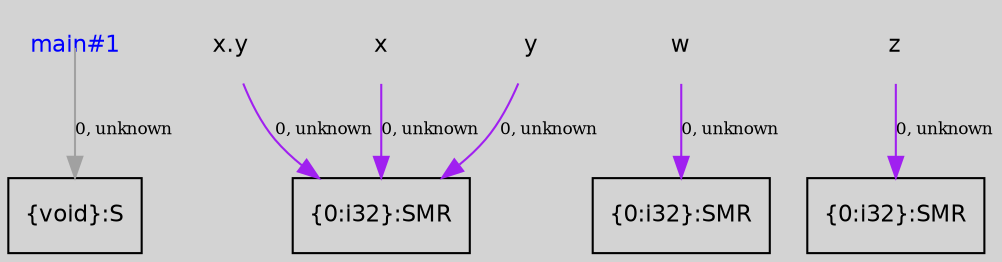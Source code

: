 digraph unnamed {
	graph [center=true, ratio=true, bgcolor=lightgray, fontname=Helvetica];
	node  [fontname=Helvetica, fontsize=11];

	Node0x3641690 [shape=record,label="{\{void\}:S}"];
	Node0x3641740 [shape=record,label="{\{0:i32\}:SMR}"];
	Node0x36413e0 [shape=record,label="{\{0:i32\}:SMR}"];
	Node0x3644360 [shape=record,label="{\{0:i32\}:SMR}"];
	Node0x3630438[ shape=plaintext, label ="z"];
	Node0x3630438 -> Node0x3644360[arrowtail=tee,label="0, unknown",fontsize=8,color=purple];
	Node0x3630828[ shape=plaintext, label ="x.y"];
	Node0x3630828 -> Node0x3641740[arrowtail=tee,label="0, unknown",fontsize=8,color=purple];
	Node0x36302a8[ shape=plaintext, label ="x"];
	Node0x36302a8 -> Node0x3641740[arrowtail=tee,label="0, unknown",fontsize=8,color=purple];
	Node0x3630318[ shape=plaintext, label ="y"];
	Node0x3630318 -> Node0x3641740[arrowtail=tee,label="0, unknown",fontsize=8,color=purple];
	Node0x36303a8[ shape=plaintext, label ="w"];
	Node0x36303a8 -> Node0x36413e0[arrowtail=tee,label="0, unknown",fontsize=8,color=purple];
	Node0x362ff90[ shape=plaintext,fontcolor=blue, label ="main#1"];
	Node0x362ff90 -> Node0x3641690[tailclip=false,color=gray63,label="0, unknown",fontsize=8];
}
